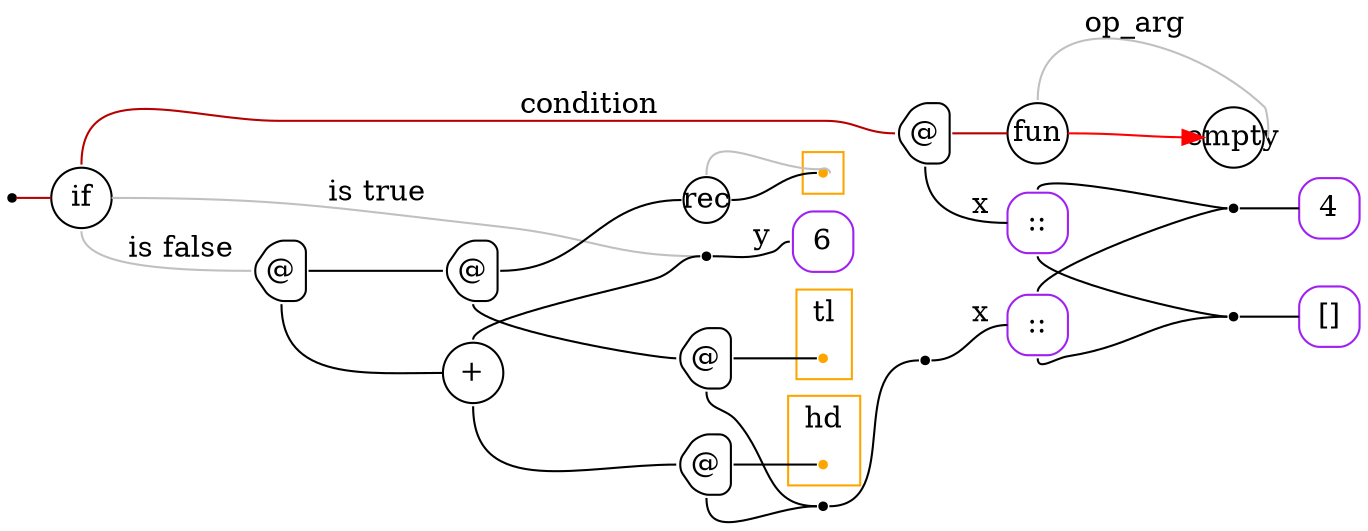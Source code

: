 digraph G {
  rankdir=LR;
  edge[arrowhead=none,arrowtail=none];
  node[fixedsize=true,shape=circle]
  size="9.201041666666667,5.219270833333334";
  labeldistance=0;
  nodesep=.175;
  ranksep=.175;

 nd1[shape=point];
   nd34[label="4",tooltip="nd34-ConstGraph",style=rounded,orientation=90,shape=square,width=.4,height=.4,color="purple"];
   nd39[label="[]",tooltip="nd39-ConstEmptyGraph",style=rounded,orientation=90,shape=square,width=.4,height=.4,color="purple"];
   nd182[label="::",tooltip="nd182-ConstListGraph",style=rounded,orientation=90,shape=square,width=.4,height=.4,color="purple"];
   nd386[label="6",tooltip="nd386-ConstGraph",style=rounded,orientation=90,shape=square,width=.4,height=.4,color="purple"];
 nd391[label="rec",tooltip="nd391-RecurGraph",style=rounded,width=.3,height=.3,color="#000000"];
   subgraph cluster_nd395 {
     graph[style=fill,color="orange"];
     ndcluster_nd395[tooltip="nd395",orientation=90,shape=point,color="orange"];
   };
 nd324[label="if",tooltip="nd324-IfGraph",style=rounded,width=.4,height=.4,color="#000000"];
 nd325[label="@",tooltip="nd325-AppGraph",style=rounded,orientation=90,shape=house,width=.4,height=.4,color="#000000"];
 nd332[label="@",tooltip="nd332-AppGraph",style=rounded,orientation=90,shape=house,width=.4,height=.4,color="#000000"];
 nd333[label="@",tooltip="nd333-AppGraph",style=rounded,orientation=90,shape=house,width=.4,height=.4,color="#000000"];
 nd335[label="@",tooltip="nd335-AppGraph",style=rounded,orientation=90,shape=house,width=.4,height=.4,color="#000000"];
 subgraph cluster_nd338 {
   graph[style=fill,color="orange",label="tl"];
   ndcluster_nd338[tooltip="nd338",orientation=90,shape=point,color="orange"];
 };
 nd343[label="+",tooltip="nd343-BinOpGraph",style=rounded,width=.4,height=.4,color="#000000"];
 nd344[label="@",tooltip="nd344-AppGraph",style=rounded,orientation=90,shape=house,width=.4,height=.4,color="#000000"];
 subgraph cluster_nd347 {
   graph[style=fill,color="orange",label="hd"];
   ndcluster_nd347[tooltip="nd347",orientation=90,shape=point,color="orange"];
 };
 nd351[label=" ",tooltip="nd351-ContractGraph",style=rounded,orientation=90,shape=point];
 nd352[label=" ",tooltip="nd352-ContractGraph",style=rounded,orientation=90,shape=point];
 nd353[label=" ",tooltip="nd353-ContractGraph",style=rounded,orientation=90,shape=point];
   nd437[label="::",tooltip="nd437-ConstListGraph",style=rounded,orientation=90,shape=square,width=.4,height=.4,color="purple"];
 nd440[label=" ",tooltip="nd440-ContractGraph",style=rounded,orientation=90,shape=point];
 nd441[label=" ",tooltip="nd441-ContractGraph",style=rounded,orientation=90,shape=point];
 nd329[label="fun",tooltip="nd329-AbsGraph",style=rounded,width=.4,height=.4,color="#000000"];
 nd330[label="empty",tooltip="nd330-UnOpGraph",style=rounded,width=.4,height=.4,color="#000000"];

  nd182->nd440[tailport=n,headport=w];
  nd182->nd441[tailport=s,headport=w];
  nd440->nd34[tailport=e,headport=w];
  nd441->nd39[tailport=e,headport=w];
  nd329->nd330[tailport=e,headport=w,color=red,arrowhead=normal];
  nd329->nd330[dir=back,label="op_arg",headport=e,tailport=n,color=grey,arrowhead=none,arrowtail=none];
  nd325->nd329[tailport=e,headport=w,color="#b70000",arrowhead=none,arrowtail=none];
  nd335->ndcluster_nd338[tailport=e,headport=w];
  nd333->nd391[tailport=e,headport=w,color=black,arrowhead=none,arrowtail=none];
  nd333->nd335[tailport=s,headport=w];
  nd344->ndcluster_nd347[tailport=e,headport=w];
  nd343->nd344[tailport=s,headport=w];
  nd332->nd333[tailport=e,headport=w];
  nd332->nd343[tailport=s,headport=w];
  nd344->nd351[tailport=s,headport=w];
  nd335->nd351[tailport=s,headport=w];
  nd324->nd325[label="condition",tailport=n,headport=w,color="#b70000",arrowhead=none,arrowtail=none];
  nd324->nd332[label="is false",tailport=s,headport=w,color=grey,arrowhead=none,arrowtail=none];
  nd343->nd352[tailport=n,headport=w];
  nd324->nd352[label="is true",tailport=e,headport=w,color=grey,arrowhead=none,arrowtail=none];
  nd325->nd437[label="x",tailport=s,headport=w];
  nd351->nd353[tailport=e,headport=w];
  nd1->nd324[tailport=e,headport=w,color="#b70000",arrowhead=none,arrowtail=none];
  nd352->nd386[label="y",tailport=e,headport=w];
  nd353->nd182[label="x",tailport=e,headport=w];
  nd391->ndcluster_nd395[dir=back,headport=e,tailport=n,color=grey,arrowhead=none,arrowtail=none];
  nd391->ndcluster_nd395[tailport=e,headport=w];
  nd437->nd440[tailport=n,headport=w];
  nd437->nd441[tailport=s,headport=w];
}